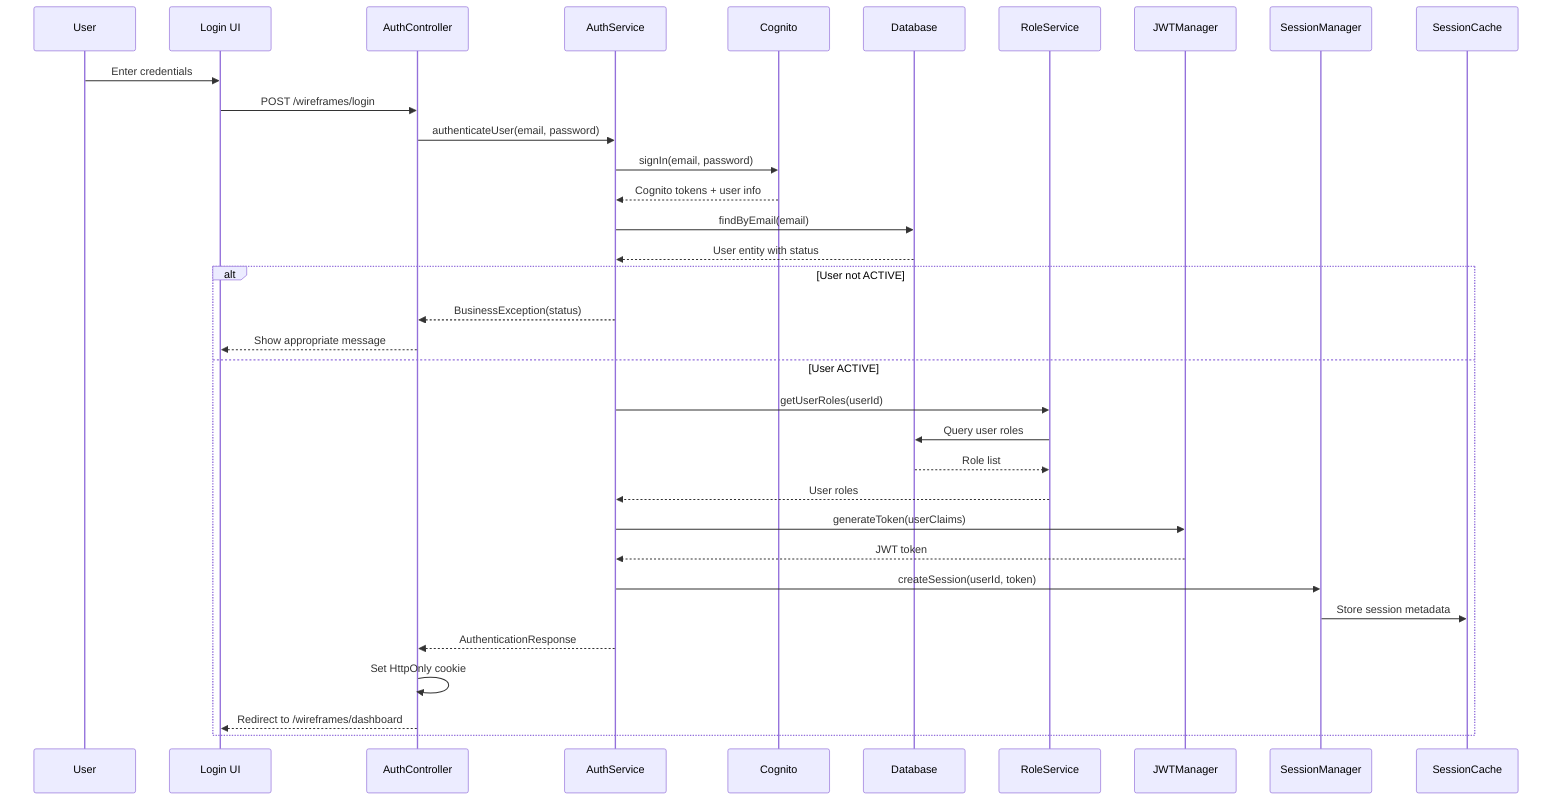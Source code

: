 sequenceDiagram
    participant U as User
    participant UI as Login UI
    participant AC as AuthController
    participant AS as AuthService
    participant C as Cognito
    participant DB as Database
    participant RS as RoleService
    participant JWT as JWTManager
    participant SM as SessionManager

    U->>UI: Enter credentials
    UI->>AC: POST /wireframes/login
    AC->>AS: authenticateUser(email, password)

    AS->>C: signIn(email, password)
    C-->>AS: Cognito tokens + user info

    AS->>DB: findByEmail(email)
    DB-->>AS: User entity with status

    alt User not ACTIVE
        AS-->>AC: BusinessException(status)
        AC-->>UI: Show appropriate message
    else User ACTIVE
        AS->>RS: getUserRoles(userId)
        RS->>DB: Query user roles
        DB-->>RS: Role list
        RS-->>AS: User roles

        AS->>JWT: generateToken(userClaims)
        JWT-->>AS: JWT token

        AS->>SM: createSession(userId, token)
        SM->>SessionCache: Store session metadata

        AS-->>AC: AuthenticationResponse
        AC->>AC: Set HttpOnly cookie
        AC-->>UI: Redirect to /wireframes/dashboard
    end